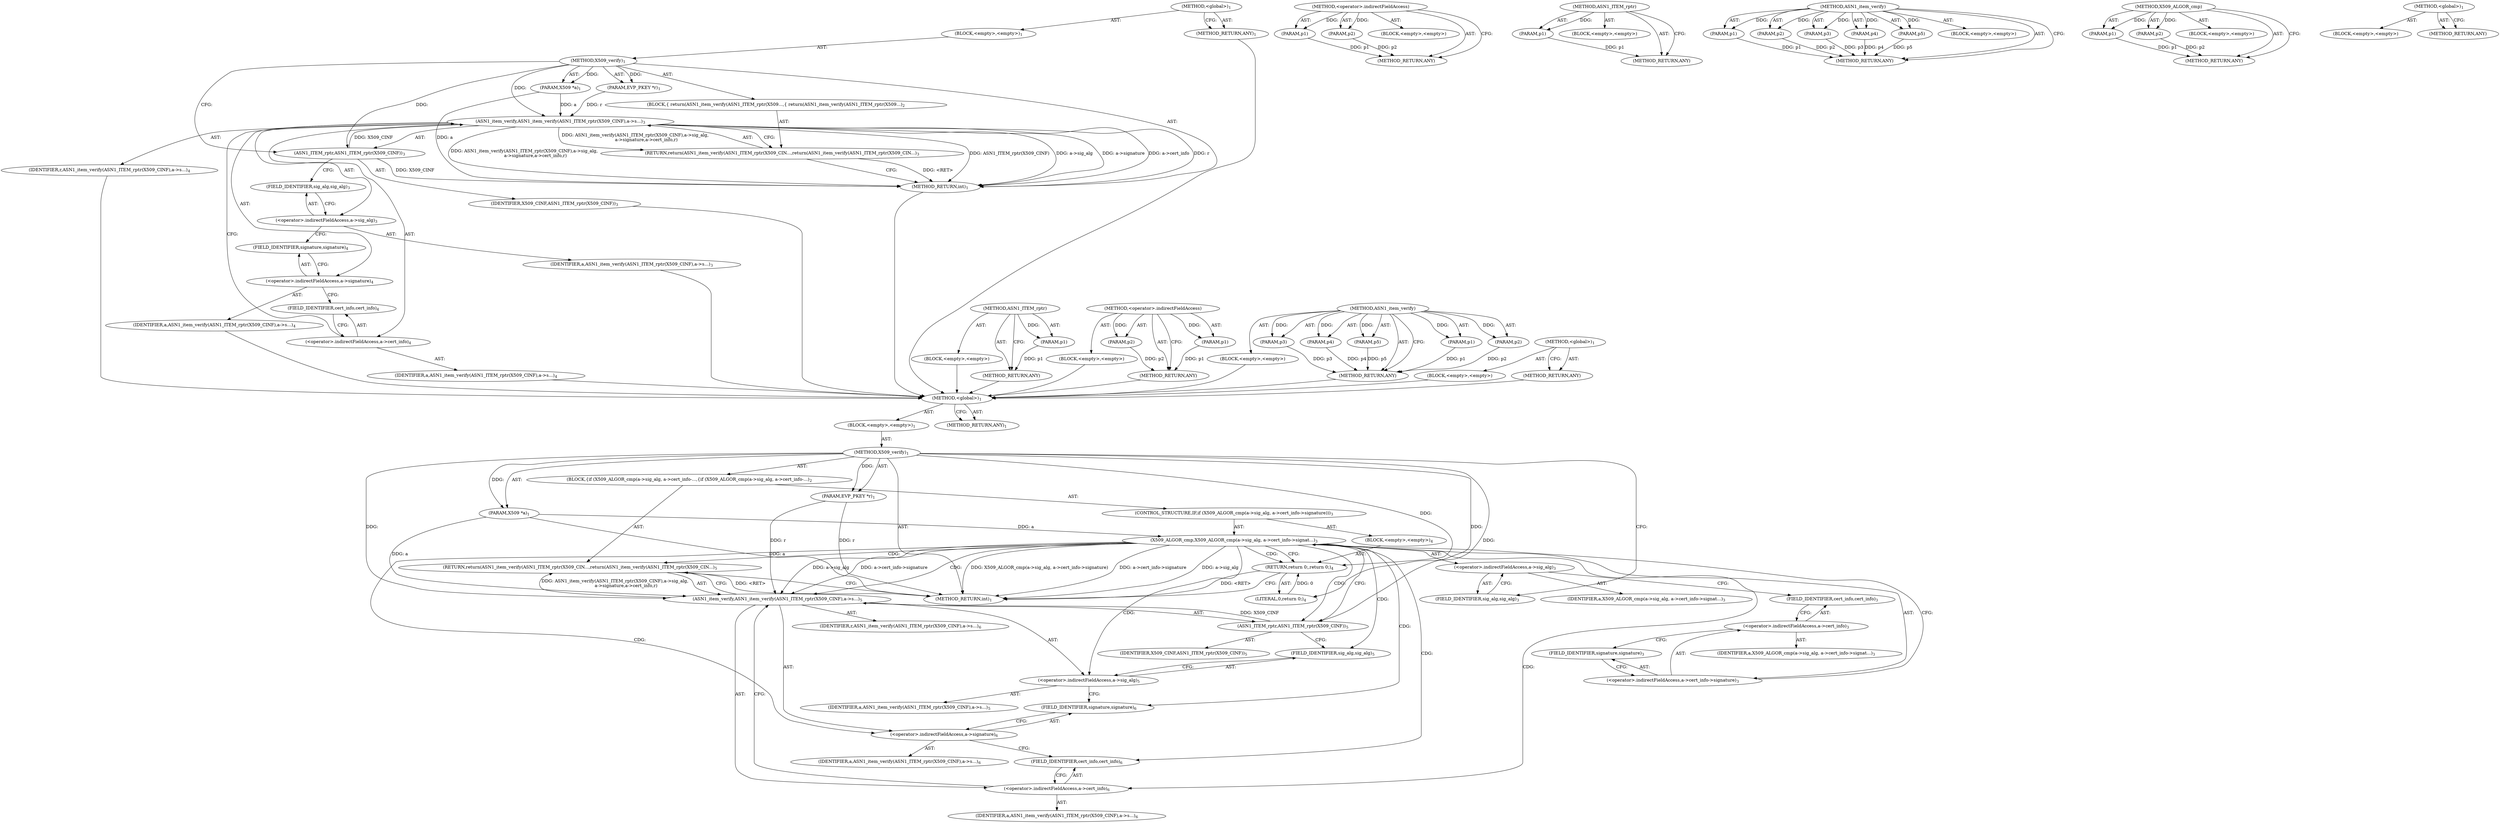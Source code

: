 digraph "&lt;global&gt;" {
vulnerable_6 [label=<(METHOD,&lt;global&gt;)<SUB>1</SUB>>];
vulnerable_7 [label=<(BLOCK,&lt;empty&gt;,&lt;empty&gt;)<SUB>1</SUB>>];
vulnerable_8 [label=<(METHOD,X509_verify)<SUB>1</SUB>>];
vulnerable_9 [label=<(PARAM,X509 *a)<SUB>1</SUB>>];
vulnerable_10 [label=<(PARAM,EVP_PKEY *r)<SUB>1</SUB>>];
vulnerable_11 [label=<(BLOCK,{
 	return(ASN1_item_verify(ASN1_ITEM_rptr(X509...,{
 	return(ASN1_item_verify(ASN1_ITEM_rptr(X509...)<SUB>2</SUB>>];
vulnerable_12 [label=<(RETURN,return(ASN1_item_verify(ASN1_ITEM_rptr(X509_CIN...,return(ASN1_item_verify(ASN1_ITEM_rptr(X509_CIN...)<SUB>3</SUB>>];
vulnerable_13 [label=<(ASN1_item_verify,ASN1_item_verify(ASN1_ITEM_rptr(X509_CINF),a-&gt;s...)<SUB>3</SUB>>];
vulnerable_14 [label=<(ASN1_ITEM_rptr,ASN1_ITEM_rptr(X509_CINF))<SUB>3</SUB>>];
vulnerable_15 [label=<(IDENTIFIER,X509_CINF,ASN1_ITEM_rptr(X509_CINF))<SUB>3</SUB>>];
vulnerable_16 [label=<(&lt;operator&gt;.indirectFieldAccess,a-&gt;sig_alg)<SUB>3</SUB>>];
vulnerable_17 [label=<(IDENTIFIER,a,ASN1_item_verify(ASN1_ITEM_rptr(X509_CINF),a-&gt;s...)<SUB>3</SUB>>];
vulnerable_18 [label=<(FIELD_IDENTIFIER,sig_alg,sig_alg)<SUB>3</SUB>>];
vulnerable_19 [label=<(&lt;operator&gt;.indirectFieldAccess,a-&gt;signature)<SUB>4</SUB>>];
vulnerable_20 [label=<(IDENTIFIER,a,ASN1_item_verify(ASN1_ITEM_rptr(X509_CINF),a-&gt;s...)<SUB>4</SUB>>];
vulnerable_21 [label=<(FIELD_IDENTIFIER,signature,signature)<SUB>4</SUB>>];
vulnerable_22 [label=<(&lt;operator&gt;.indirectFieldAccess,a-&gt;cert_info)<SUB>4</SUB>>];
vulnerable_23 [label=<(IDENTIFIER,a,ASN1_item_verify(ASN1_ITEM_rptr(X509_CINF),a-&gt;s...)<SUB>4</SUB>>];
vulnerable_24 [label=<(FIELD_IDENTIFIER,cert_info,cert_info)<SUB>4</SUB>>];
vulnerable_25 [label=<(IDENTIFIER,r,ASN1_item_verify(ASN1_ITEM_rptr(X509_CINF),a-&gt;s...)<SUB>4</SUB>>];
vulnerable_26 [label=<(METHOD_RETURN,int)<SUB>1</SUB>>];
vulnerable_28 [label=<(METHOD_RETURN,ANY)<SUB>1</SUB>>];
vulnerable_55 [label=<(METHOD,ASN1_ITEM_rptr)>];
vulnerable_56 [label=<(PARAM,p1)>];
vulnerable_57 [label=<(BLOCK,&lt;empty&gt;,&lt;empty&gt;)>];
vulnerable_58 [label=<(METHOD_RETURN,ANY)>];
vulnerable_59 [label=<(METHOD,&lt;operator&gt;.indirectFieldAccess)>];
vulnerable_60 [label=<(PARAM,p1)>];
vulnerable_61 [label=<(PARAM,p2)>];
vulnerable_62 [label=<(BLOCK,&lt;empty&gt;,&lt;empty&gt;)>];
vulnerable_63 [label=<(METHOD_RETURN,ANY)>];
vulnerable_47 [label=<(METHOD,ASN1_item_verify)>];
vulnerable_48 [label=<(PARAM,p1)>];
vulnerable_49 [label=<(PARAM,p2)>];
vulnerable_50 [label=<(PARAM,p3)>];
vulnerable_51 [label=<(PARAM,p4)>];
vulnerable_52 [label=<(PARAM,p5)>];
vulnerable_53 [label=<(BLOCK,&lt;empty&gt;,&lt;empty&gt;)>];
vulnerable_54 [label=<(METHOD_RETURN,ANY)>];
vulnerable_41 [label=<(METHOD,&lt;global&gt;)<SUB>1</SUB>>];
vulnerable_42 [label=<(BLOCK,&lt;empty&gt;,&lt;empty&gt;)>];
vulnerable_43 [label=<(METHOD_RETURN,ANY)>];
fixed_6 [label=<(METHOD,&lt;global&gt;)<SUB>1</SUB>>];
fixed_7 [label=<(BLOCK,&lt;empty&gt;,&lt;empty&gt;)<SUB>1</SUB>>];
fixed_8 [label=<(METHOD,X509_verify)<SUB>1</SUB>>];
fixed_9 [label=<(PARAM,X509 *a)<SUB>1</SUB>>];
fixed_10 [label=<(PARAM,EVP_PKEY *r)<SUB>1</SUB>>];
fixed_11 [label=<(BLOCK,{
	if (X509_ALGOR_cmp(a-&gt;sig_alg, a-&gt;cert_info-...,{
	if (X509_ALGOR_cmp(a-&gt;sig_alg, a-&gt;cert_info-...)<SUB>2</SUB>>];
fixed_12 [label=<(CONTROL_STRUCTURE,IF,if (X509_ALGOR_cmp(a-&gt;sig_alg, a-&gt;cert_info-&gt;signature)))<SUB>3</SUB>>];
fixed_13 [label=<(X509_ALGOR_cmp,X509_ALGOR_cmp(a-&gt;sig_alg, a-&gt;cert_info-&gt;signat...)<SUB>3</SUB>>];
fixed_14 [label=<(&lt;operator&gt;.indirectFieldAccess,a-&gt;sig_alg)<SUB>3</SUB>>];
fixed_15 [label=<(IDENTIFIER,a,X509_ALGOR_cmp(a-&gt;sig_alg, a-&gt;cert_info-&gt;signat...)<SUB>3</SUB>>];
fixed_16 [label=<(FIELD_IDENTIFIER,sig_alg,sig_alg)<SUB>3</SUB>>];
fixed_17 [label=<(&lt;operator&gt;.indirectFieldAccess,a-&gt;cert_info-&gt;signature)<SUB>3</SUB>>];
fixed_18 [label=<(&lt;operator&gt;.indirectFieldAccess,a-&gt;cert_info)<SUB>3</SUB>>];
fixed_19 [label=<(IDENTIFIER,a,X509_ALGOR_cmp(a-&gt;sig_alg, a-&gt;cert_info-&gt;signat...)<SUB>3</SUB>>];
fixed_20 [label=<(FIELD_IDENTIFIER,cert_info,cert_info)<SUB>3</SUB>>];
fixed_21 [label=<(FIELD_IDENTIFIER,signature,signature)<SUB>3</SUB>>];
fixed_22 [label=<(BLOCK,&lt;empty&gt;,&lt;empty&gt;)<SUB>4</SUB>>];
fixed_23 [label=<(RETURN,return 0;,return 0;)<SUB>4</SUB>>];
fixed_24 [label=<(LITERAL,0,return 0;)<SUB>4</SUB>>];
fixed_25 [label=<(RETURN,return(ASN1_item_verify(ASN1_ITEM_rptr(X509_CIN...,return(ASN1_item_verify(ASN1_ITEM_rptr(X509_CIN...)<SUB>5</SUB>>];
fixed_26 [label=<(ASN1_item_verify,ASN1_item_verify(ASN1_ITEM_rptr(X509_CINF),a-&gt;s...)<SUB>5</SUB>>];
fixed_27 [label=<(ASN1_ITEM_rptr,ASN1_ITEM_rptr(X509_CINF))<SUB>5</SUB>>];
fixed_28 [label=<(IDENTIFIER,X509_CINF,ASN1_ITEM_rptr(X509_CINF))<SUB>5</SUB>>];
fixed_29 [label=<(&lt;operator&gt;.indirectFieldAccess,a-&gt;sig_alg)<SUB>5</SUB>>];
fixed_30 [label=<(IDENTIFIER,a,ASN1_item_verify(ASN1_ITEM_rptr(X509_CINF),a-&gt;s...)<SUB>5</SUB>>];
fixed_31 [label=<(FIELD_IDENTIFIER,sig_alg,sig_alg)<SUB>5</SUB>>];
fixed_32 [label=<(&lt;operator&gt;.indirectFieldAccess,a-&gt;signature)<SUB>6</SUB>>];
fixed_33 [label=<(IDENTIFIER,a,ASN1_item_verify(ASN1_ITEM_rptr(X509_CINF),a-&gt;s...)<SUB>6</SUB>>];
fixed_34 [label=<(FIELD_IDENTIFIER,signature,signature)<SUB>6</SUB>>];
fixed_35 [label=<(&lt;operator&gt;.indirectFieldAccess,a-&gt;cert_info)<SUB>6</SUB>>];
fixed_36 [label=<(IDENTIFIER,a,ASN1_item_verify(ASN1_ITEM_rptr(X509_CINF),a-&gt;s...)<SUB>6</SUB>>];
fixed_37 [label=<(FIELD_IDENTIFIER,cert_info,cert_info)<SUB>6</SUB>>];
fixed_38 [label=<(IDENTIFIER,r,ASN1_item_verify(ASN1_ITEM_rptr(X509_CINF),a-&gt;s...)<SUB>6</SUB>>];
fixed_39 [label=<(METHOD_RETURN,int)<SUB>1</SUB>>];
fixed_41 [label=<(METHOD_RETURN,ANY)<SUB>1</SUB>>];
fixed_65 [label=<(METHOD,&lt;operator&gt;.indirectFieldAccess)>];
fixed_66 [label=<(PARAM,p1)>];
fixed_67 [label=<(PARAM,p2)>];
fixed_68 [label=<(BLOCK,&lt;empty&gt;,&lt;empty&gt;)>];
fixed_69 [label=<(METHOD_RETURN,ANY)>];
fixed_78 [label=<(METHOD,ASN1_ITEM_rptr)>];
fixed_79 [label=<(PARAM,p1)>];
fixed_80 [label=<(BLOCK,&lt;empty&gt;,&lt;empty&gt;)>];
fixed_81 [label=<(METHOD_RETURN,ANY)>];
fixed_70 [label=<(METHOD,ASN1_item_verify)>];
fixed_71 [label=<(PARAM,p1)>];
fixed_72 [label=<(PARAM,p2)>];
fixed_73 [label=<(PARAM,p3)>];
fixed_74 [label=<(PARAM,p4)>];
fixed_75 [label=<(PARAM,p5)>];
fixed_76 [label=<(BLOCK,&lt;empty&gt;,&lt;empty&gt;)>];
fixed_77 [label=<(METHOD_RETURN,ANY)>];
fixed_60 [label=<(METHOD,X509_ALGOR_cmp)>];
fixed_61 [label=<(PARAM,p1)>];
fixed_62 [label=<(PARAM,p2)>];
fixed_63 [label=<(BLOCK,&lt;empty&gt;,&lt;empty&gt;)>];
fixed_64 [label=<(METHOD_RETURN,ANY)>];
fixed_54 [label=<(METHOD,&lt;global&gt;)<SUB>1</SUB>>];
fixed_55 [label=<(BLOCK,&lt;empty&gt;,&lt;empty&gt;)>];
fixed_56 [label=<(METHOD_RETURN,ANY)>];
vulnerable_6 -> vulnerable_7  [key=0, label="AST: "];
vulnerable_6 -> vulnerable_28  [key=0, label="AST: "];
vulnerable_6 -> vulnerable_28  [key=1, label="CFG: "];
vulnerable_7 -> vulnerable_8  [key=0, label="AST: "];
vulnerable_8 -> vulnerable_9  [key=0, label="AST: "];
vulnerable_8 -> vulnerable_9  [key=1, label="DDG: "];
vulnerable_8 -> vulnerable_10  [key=0, label="AST: "];
vulnerable_8 -> vulnerable_10  [key=1, label="DDG: "];
vulnerable_8 -> vulnerable_11  [key=0, label="AST: "];
vulnerable_8 -> vulnerable_26  [key=0, label="AST: "];
vulnerable_8 -> vulnerable_14  [key=0, label="CFG: "];
vulnerable_8 -> vulnerable_14  [key=1, label="DDG: "];
vulnerable_8 -> vulnerable_13  [key=0, label="DDG: "];
vulnerable_9 -> vulnerable_26  [key=0, label="DDG: a"];
vulnerable_9 -> vulnerable_13  [key=0, label="DDG: a"];
vulnerable_10 -> vulnerable_13  [key=0, label="DDG: r"];
vulnerable_11 -> vulnerable_12  [key=0, label="AST: "];
vulnerable_12 -> vulnerable_13  [key=0, label="AST: "];
vulnerable_12 -> vulnerable_26  [key=0, label="CFG: "];
vulnerable_12 -> vulnerable_26  [key=1, label="DDG: &lt;RET&gt;"];
vulnerable_13 -> vulnerable_14  [key=0, label="AST: "];
vulnerable_13 -> vulnerable_16  [key=0, label="AST: "];
vulnerable_13 -> vulnerable_19  [key=0, label="AST: "];
vulnerable_13 -> vulnerable_22  [key=0, label="AST: "];
vulnerable_13 -> vulnerable_25  [key=0, label="AST: "];
vulnerable_13 -> vulnerable_12  [key=0, label="CFG: "];
vulnerable_13 -> vulnerable_12  [key=1, label="DDG: ASN1_item_verify(ASN1_ITEM_rptr(X509_CINF),a-&gt;sig_alg,
 		a-&gt;signature,a-&gt;cert_info,r)"];
vulnerable_13 -> vulnerable_26  [key=0, label="DDG: ASN1_ITEM_rptr(X509_CINF)"];
vulnerable_13 -> vulnerable_26  [key=1, label="DDG: a-&gt;sig_alg"];
vulnerable_13 -> vulnerable_26  [key=2, label="DDG: a-&gt;signature"];
vulnerable_13 -> vulnerable_26  [key=3, label="DDG: a-&gt;cert_info"];
vulnerable_13 -> vulnerable_26  [key=4, label="DDG: r"];
vulnerable_13 -> vulnerable_26  [key=5, label="DDG: ASN1_item_verify(ASN1_ITEM_rptr(X509_CINF),a-&gt;sig_alg,
 		a-&gt;signature,a-&gt;cert_info,r)"];
vulnerable_14 -> vulnerable_15  [key=0, label="AST: "];
vulnerable_14 -> vulnerable_18  [key=0, label="CFG: "];
vulnerable_14 -> vulnerable_26  [key=0, label="DDG: X509_CINF"];
vulnerable_14 -> vulnerable_13  [key=0, label="DDG: X509_CINF"];
vulnerable_15 -> fixed_6  [key=0];
vulnerable_16 -> vulnerable_17  [key=0, label="AST: "];
vulnerable_16 -> vulnerable_18  [key=0, label="AST: "];
vulnerable_16 -> vulnerable_21  [key=0, label="CFG: "];
vulnerable_17 -> fixed_6  [key=0];
vulnerable_18 -> vulnerable_16  [key=0, label="CFG: "];
vulnerable_19 -> vulnerable_20  [key=0, label="AST: "];
vulnerable_19 -> vulnerable_21  [key=0, label="AST: "];
vulnerable_19 -> vulnerable_24  [key=0, label="CFG: "];
vulnerable_20 -> fixed_6  [key=0];
vulnerable_21 -> vulnerable_19  [key=0, label="CFG: "];
vulnerable_22 -> vulnerable_23  [key=0, label="AST: "];
vulnerable_22 -> vulnerable_24  [key=0, label="AST: "];
vulnerable_22 -> vulnerable_13  [key=0, label="CFG: "];
vulnerable_23 -> fixed_6  [key=0];
vulnerable_24 -> vulnerable_22  [key=0, label="CFG: "];
vulnerable_25 -> fixed_6  [key=0];
vulnerable_26 -> fixed_6  [key=0];
vulnerable_28 -> fixed_6  [key=0];
vulnerable_55 -> vulnerable_56  [key=0, label="AST: "];
vulnerable_55 -> vulnerable_56  [key=1, label="DDG: "];
vulnerable_55 -> vulnerable_57  [key=0, label="AST: "];
vulnerable_55 -> vulnerable_58  [key=0, label="AST: "];
vulnerable_55 -> vulnerable_58  [key=1, label="CFG: "];
vulnerable_56 -> vulnerable_58  [key=0, label="DDG: p1"];
vulnerable_57 -> fixed_6  [key=0];
vulnerable_58 -> fixed_6  [key=0];
vulnerable_59 -> vulnerable_60  [key=0, label="AST: "];
vulnerable_59 -> vulnerable_60  [key=1, label="DDG: "];
vulnerable_59 -> vulnerable_62  [key=0, label="AST: "];
vulnerable_59 -> vulnerable_61  [key=0, label="AST: "];
vulnerable_59 -> vulnerable_61  [key=1, label="DDG: "];
vulnerable_59 -> vulnerable_63  [key=0, label="AST: "];
vulnerable_59 -> vulnerable_63  [key=1, label="CFG: "];
vulnerable_60 -> vulnerable_63  [key=0, label="DDG: p1"];
vulnerable_61 -> vulnerable_63  [key=0, label="DDG: p2"];
vulnerable_62 -> fixed_6  [key=0];
vulnerable_63 -> fixed_6  [key=0];
vulnerable_47 -> vulnerable_48  [key=0, label="AST: "];
vulnerable_47 -> vulnerable_48  [key=1, label="DDG: "];
vulnerable_47 -> vulnerable_53  [key=0, label="AST: "];
vulnerable_47 -> vulnerable_49  [key=0, label="AST: "];
vulnerable_47 -> vulnerable_49  [key=1, label="DDG: "];
vulnerable_47 -> vulnerable_54  [key=0, label="AST: "];
vulnerable_47 -> vulnerable_54  [key=1, label="CFG: "];
vulnerable_47 -> vulnerable_50  [key=0, label="AST: "];
vulnerable_47 -> vulnerable_50  [key=1, label="DDG: "];
vulnerable_47 -> vulnerable_51  [key=0, label="AST: "];
vulnerable_47 -> vulnerable_51  [key=1, label="DDG: "];
vulnerable_47 -> vulnerable_52  [key=0, label="AST: "];
vulnerable_47 -> vulnerable_52  [key=1, label="DDG: "];
vulnerable_48 -> vulnerable_54  [key=0, label="DDG: p1"];
vulnerable_49 -> vulnerable_54  [key=0, label="DDG: p2"];
vulnerable_50 -> vulnerable_54  [key=0, label="DDG: p3"];
vulnerable_51 -> vulnerable_54  [key=0, label="DDG: p4"];
vulnerable_52 -> vulnerable_54  [key=0, label="DDG: p5"];
vulnerable_53 -> fixed_6  [key=0];
vulnerable_54 -> fixed_6  [key=0];
vulnerable_41 -> vulnerable_42  [key=0, label="AST: "];
vulnerable_41 -> vulnerable_43  [key=0, label="AST: "];
vulnerable_41 -> vulnerable_43  [key=1, label="CFG: "];
vulnerable_42 -> fixed_6  [key=0];
vulnerable_43 -> fixed_6  [key=0];
fixed_6 -> fixed_7  [key=0, label="AST: "];
fixed_6 -> fixed_41  [key=0, label="AST: "];
fixed_6 -> fixed_41  [key=1, label="CFG: "];
fixed_7 -> fixed_8  [key=0, label="AST: "];
fixed_8 -> fixed_9  [key=0, label="AST: "];
fixed_8 -> fixed_9  [key=1, label="DDG: "];
fixed_8 -> fixed_10  [key=0, label="AST: "];
fixed_8 -> fixed_10  [key=1, label="DDG: "];
fixed_8 -> fixed_11  [key=0, label="AST: "];
fixed_8 -> fixed_39  [key=0, label="AST: "];
fixed_8 -> fixed_16  [key=0, label="CFG: "];
fixed_8 -> fixed_23  [key=0, label="DDG: "];
fixed_8 -> fixed_26  [key=0, label="DDG: "];
fixed_8 -> fixed_24  [key=0, label="DDG: "];
fixed_8 -> fixed_27  [key=0, label="DDG: "];
fixed_9 -> fixed_39  [key=0, label="DDG: a"];
fixed_9 -> fixed_13  [key=0, label="DDG: a"];
fixed_9 -> fixed_26  [key=0, label="DDG: a"];
fixed_10 -> fixed_39  [key=0, label="DDG: r"];
fixed_10 -> fixed_26  [key=0, label="DDG: r"];
fixed_11 -> fixed_12  [key=0, label="AST: "];
fixed_11 -> fixed_25  [key=0, label="AST: "];
fixed_12 -> fixed_13  [key=0, label="AST: "];
fixed_12 -> fixed_22  [key=0, label="AST: "];
fixed_13 -> fixed_14  [key=0, label="AST: "];
fixed_13 -> fixed_17  [key=0, label="AST: "];
fixed_13 -> fixed_23  [key=0, label="CFG: "];
fixed_13 -> fixed_23  [key=1, label="CDG: "];
fixed_13 -> fixed_27  [key=0, label="CFG: "];
fixed_13 -> fixed_27  [key=1, label="CDG: "];
fixed_13 -> fixed_39  [key=0, label="DDG: a-&gt;sig_alg"];
fixed_13 -> fixed_39  [key=1, label="DDG: a-&gt;cert_info-&gt;signature"];
fixed_13 -> fixed_39  [key=2, label="DDG: X509_ALGOR_cmp(a-&gt;sig_alg, a-&gt;cert_info-&gt;signature)"];
fixed_13 -> fixed_26  [key=0, label="DDG: a-&gt;sig_alg"];
fixed_13 -> fixed_26  [key=1, label="DDG: a-&gt;cert_info-&gt;signature"];
fixed_13 -> fixed_26  [key=2, label="CDG: "];
fixed_13 -> fixed_29  [key=0, label="CDG: "];
fixed_13 -> fixed_34  [key=0, label="CDG: "];
fixed_13 -> fixed_32  [key=0, label="CDG: "];
fixed_13 -> fixed_35  [key=0, label="CDG: "];
fixed_13 -> fixed_37  [key=0, label="CDG: "];
fixed_13 -> fixed_25  [key=0, label="CDG: "];
fixed_13 -> fixed_31  [key=0, label="CDG: "];
fixed_14 -> fixed_15  [key=0, label="AST: "];
fixed_14 -> fixed_16  [key=0, label="AST: "];
fixed_14 -> fixed_20  [key=0, label="CFG: "];
fixed_16 -> fixed_14  [key=0, label="CFG: "];
fixed_17 -> fixed_18  [key=0, label="AST: "];
fixed_17 -> fixed_21  [key=0, label="AST: "];
fixed_17 -> fixed_13  [key=0, label="CFG: "];
fixed_18 -> fixed_19  [key=0, label="AST: "];
fixed_18 -> fixed_20  [key=0, label="AST: "];
fixed_18 -> fixed_21  [key=0, label="CFG: "];
fixed_20 -> fixed_18  [key=0, label="CFG: "];
fixed_21 -> fixed_17  [key=0, label="CFG: "];
fixed_22 -> fixed_23  [key=0, label="AST: "];
fixed_23 -> fixed_24  [key=0, label="AST: "];
fixed_23 -> fixed_39  [key=0, label="CFG: "];
fixed_23 -> fixed_39  [key=1, label="DDG: &lt;RET&gt;"];
fixed_24 -> fixed_23  [key=0, label="DDG: 0"];
fixed_25 -> fixed_26  [key=0, label="AST: "];
fixed_25 -> fixed_39  [key=0, label="CFG: "];
fixed_25 -> fixed_39  [key=1, label="DDG: &lt;RET&gt;"];
fixed_26 -> fixed_27  [key=0, label="AST: "];
fixed_26 -> fixed_29  [key=0, label="AST: "];
fixed_26 -> fixed_32  [key=0, label="AST: "];
fixed_26 -> fixed_35  [key=0, label="AST: "];
fixed_26 -> fixed_38  [key=0, label="AST: "];
fixed_26 -> fixed_25  [key=0, label="CFG: "];
fixed_26 -> fixed_25  [key=1, label="DDG: ASN1_item_verify(ASN1_ITEM_rptr(X509_CINF),a-&gt;sig_alg,
 		a-&gt;signature,a-&gt;cert_info,r)"];
fixed_27 -> fixed_28  [key=0, label="AST: "];
fixed_27 -> fixed_31  [key=0, label="CFG: "];
fixed_27 -> fixed_26  [key=0, label="DDG: X509_CINF"];
fixed_29 -> fixed_30  [key=0, label="AST: "];
fixed_29 -> fixed_31  [key=0, label="AST: "];
fixed_29 -> fixed_34  [key=0, label="CFG: "];
fixed_31 -> fixed_29  [key=0, label="CFG: "];
fixed_32 -> fixed_33  [key=0, label="AST: "];
fixed_32 -> fixed_34  [key=0, label="AST: "];
fixed_32 -> fixed_37  [key=0, label="CFG: "];
fixed_34 -> fixed_32  [key=0, label="CFG: "];
fixed_35 -> fixed_36  [key=0, label="AST: "];
fixed_35 -> fixed_37  [key=0, label="AST: "];
fixed_35 -> fixed_26  [key=0, label="CFG: "];
fixed_37 -> fixed_35  [key=0, label="CFG: "];
fixed_65 -> fixed_66  [key=0, label="AST: "];
fixed_65 -> fixed_66  [key=1, label="DDG: "];
fixed_65 -> fixed_68  [key=0, label="AST: "];
fixed_65 -> fixed_67  [key=0, label="AST: "];
fixed_65 -> fixed_67  [key=1, label="DDG: "];
fixed_65 -> fixed_69  [key=0, label="AST: "];
fixed_65 -> fixed_69  [key=1, label="CFG: "];
fixed_66 -> fixed_69  [key=0, label="DDG: p1"];
fixed_67 -> fixed_69  [key=0, label="DDG: p2"];
fixed_78 -> fixed_79  [key=0, label="AST: "];
fixed_78 -> fixed_79  [key=1, label="DDG: "];
fixed_78 -> fixed_80  [key=0, label="AST: "];
fixed_78 -> fixed_81  [key=0, label="AST: "];
fixed_78 -> fixed_81  [key=1, label="CFG: "];
fixed_79 -> fixed_81  [key=0, label="DDG: p1"];
fixed_70 -> fixed_71  [key=0, label="AST: "];
fixed_70 -> fixed_71  [key=1, label="DDG: "];
fixed_70 -> fixed_76  [key=0, label="AST: "];
fixed_70 -> fixed_72  [key=0, label="AST: "];
fixed_70 -> fixed_72  [key=1, label="DDG: "];
fixed_70 -> fixed_77  [key=0, label="AST: "];
fixed_70 -> fixed_77  [key=1, label="CFG: "];
fixed_70 -> fixed_73  [key=0, label="AST: "];
fixed_70 -> fixed_73  [key=1, label="DDG: "];
fixed_70 -> fixed_74  [key=0, label="AST: "];
fixed_70 -> fixed_74  [key=1, label="DDG: "];
fixed_70 -> fixed_75  [key=0, label="AST: "];
fixed_70 -> fixed_75  [key=1, label="DDG: "];
fixed_71 -> fixed_77  [key=0, label="DDG: p1"];
fixed_72 -> fixed_77  [key=0, label="DDG: p2"];
fixed_73 -> fixed_77  [key=0, label="DDG: p3"];
fixed_74 -> fixed_77  [key=0, label="DDG: p4"];
fixed_75 -> fixed_77  [key=0, label="DDG: p5"];
fixed_60 -> fixed_61  [key=0, label="AST: "];
fixed_60 -> fixed_61  [key=1, label="DDG: "];
fixed_60 -> fixed_63  [key=0, label="AST: "];
fixed_60 -> fixed_62  [key=0, label="AST: "];
fixed_60 -> fixed_62  [key=1, label="DDG: "];
fixed_60 -> fixed_64  [key=0, label="AST: "];
fixed_60 -> fixed_64  [key=1, label="CFG: "];
fixed_61 -> fixed_64  [key=0, label="DDG: p1"];
fixed_62 -> fixed_64  [key=0, label="DDG: p2"];
fixed_54 -> fixed_55  [key=0, label="AST: "];
fixed_54 -> fixed_56  [key=0, label="AST: "];
fixed_54 -> fixed_56  [key=1, label="CFG: "];
}
